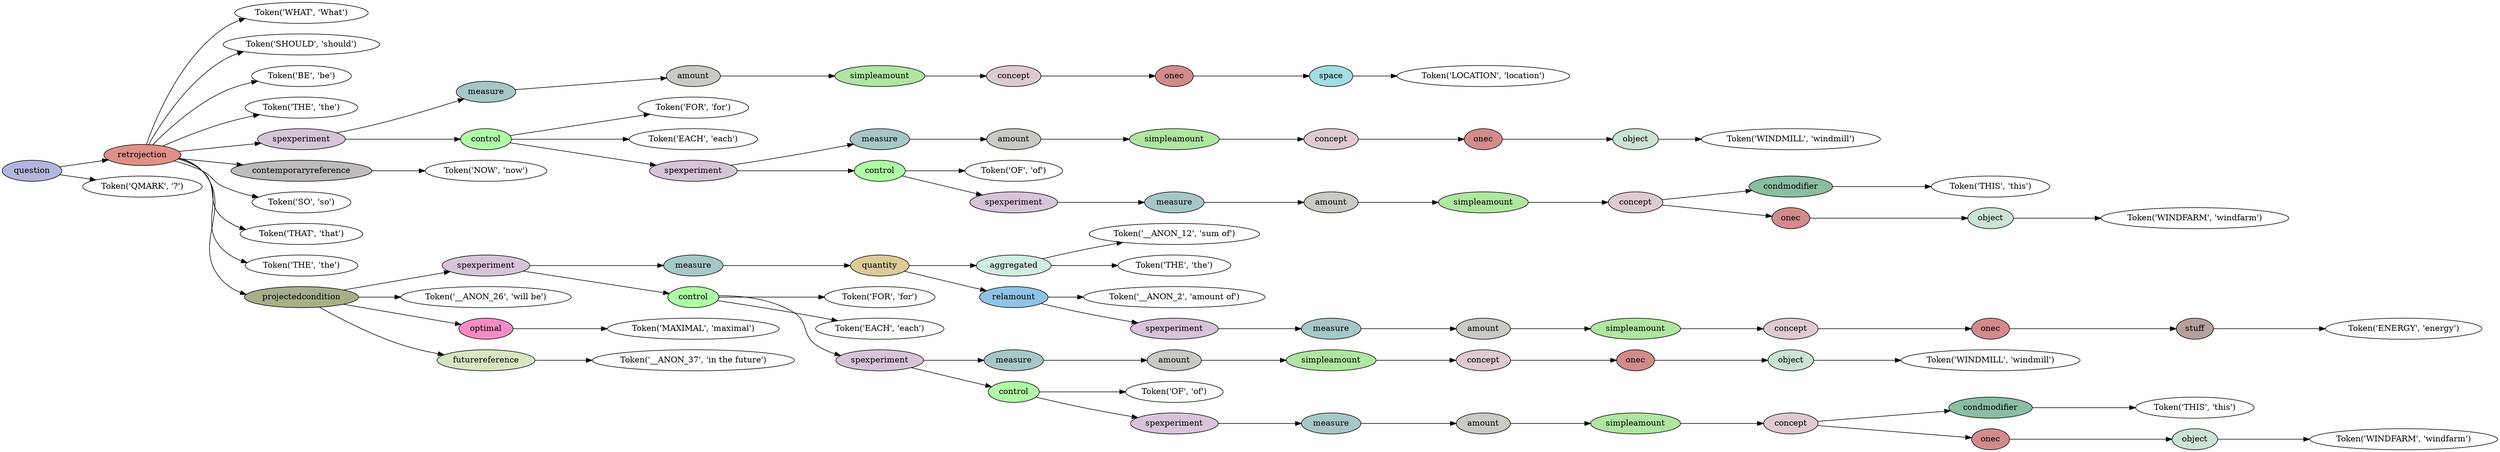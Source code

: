 digraph G {
rankdir=LR;
0 [label="Token('WHAT', 'What')"];
1 [label="Token('SHOULD', 'should')"];
2 [label="Token('BE', 'be')"];
3 [label="Token('THE', 'the')"];
4 [label="Token('LOCATION', 'location')"];
5 [fillcolor="#a1dee1", label=space, style=filled];
5 -> 4;
6 [fillcolor="#d28b8a", label=onec, style=filled];
6 -> 5;
7 [fillcolor="#dfcad1", label=concept, style=filled];
7 -> 6;
8 [fillcolor="#afe6a1", label=simpleamount, style=filled];
8 -> 7;
9 [fillcolor="#c9cac4", label=amount, style=filled];
9 -> 8;
10 [fillcolor="#a6c7c8", label=measure, style=filled];
10 -> 9;
11 [label="Token('FOR', 'for')"];
12 [label="Token('EACH', 'each')"];
13 [label="Token('WINDMILL', 'windmill')"];
14 [fillcolor="#cbe4d3", label=object, style=filled];
14 -> 13;
15 [fillcolor="#d28b8a", label=onec, style=filled];
15 -> 14;
16 [fillcolor="#dfcad1", label=concept, style=filled];
16 -> 15;
17 [fillcolor="#afe6a1", label=simpleamount, style=filled];
17 -> 16;
18 [fillcolor="#c9cac4", label=amount, style=filled];
18 -> 17;
19 [fillcolor="#a6c7c8", label=measure, style=filled];
19 -> 18;
20 [label="Token('OF', 'of')"];
21 [label="Token('THIS', 'this')"];
22 [fillcolor="#89bea0", label=condmodifier, style=filled];
22 -> 21;
23 [label="Token('WINDFARM', 'windfarm')"];
24 [fillcolor="#cbe4d3", label=object, style=filled];
24 -> 23;
25 [fillcolor="#d28b8a", label=onec, style=filled];
25 -> 24;
26 [fillcolor="#dfcad1", label=concept, style=filled];
26 -> 22;
26 -> 25;
27 [fillcolor="#afe6a1", label=simpleamount, style=filled];
27 -> 26;
28 [fillcolor="#c9cac4", label=amount, style=filled];
28 -> 27;
29 [fillcolor="#a6c7c8", label=measure, style=filled];
29 -> 28;
30 [fillcolor="#d8c4d9", label=spexperiment, style=filled];
30 -> 29;
31 [fillcolor="#aefea5", label=control, style=filled];
31 -> 20;
31 -> 30;
32 [fillcolor="#d8c4d9", label=spexperiment, style=filled];
32 -> 19;
32 -> 31;
33 [fillcolor="#aefea5", label=control, style=filled];
33 -> 11;
33 -> 12;
33 -> 32;
34 [fillcolor="#d8c4d9", label=spexperiment, style=filled];
34 -> 10;
34 -> 33;
35 [label="Token('NOW', 'now')"];
36 [fillcolor="#bfbcbb", label=contemporaryreference, style=filled];
36 -> 35;
37 [label="Token('SO', 'so')"];
38 [label="Token('THAT', 'that')"];
39 [label="Token('THE', 'the')"];
40 [label="Token('__ANON_12', 'sum of')"];
41 [label="Token('THE', 'the')"];
42 [fillcolor="#d1eee2", label=aggregated, style=filled];
42 -> 40;
42 -> 41;
43 [label="Token('__ANON_2', 'amount of')"];
44 [label="Token('ENERGY', 'energy')"];
45 [fillcolor="#b5a09d", label=stuff, style=filled];
45 -> 44;
46 [fillcolor="#d28b8a", label=onec, style=filled];
46 -> 45;
47 [fillcolor="#dfcad1", label=concept, style=filled];
47 -> 46;
48 [fillcolor="#afe6a1", label=simpleamount, style=filled];
48 -> 47;
49 [fillcolor="#c9cac4", label=amount, style=filled];
49 -> 48;
50 [fillcolor="#a6c7c8", label=measure, style=filled];
50 -> 49;
51 [fillcolor="#d8c4d9", label=spexperiment, style=filled];
51 -> 50;
52 [fillcolor="#90c2e7", label=relamount, style=filled];
52 -> 43;
52 -> 51;
53 [fillcolor="#dcca98", label=quantity, style=filled];
53 -> 42;
53 -> 52;
54 [fillcolor="#a6c7c8", label=measure, style=filled];
54 -> 53;
55 [label="Token('FOR', 'for')"];
56 [label="Token('EACH', 'each')"];
57 [label="Token('WINDMILL', 'windmill')"];
58 [fillcolor="#cbe4d3", label=object, style=filled];
58 -> 57;
59 [fillcolor="#d28b8a", label=onec, style=filled];
59 -> 58;
60 [fillcolor="#dfcad1", label=concept, style=filled];
60 -> 59;
61 [fillcolor="#afe6a1", label=simpleamount, style=filled];
61 -> 60;
62 [fillcolor="#c9cac4", label=amount, style=filled];
62 -> 61;
63 [fillcolor="#a6c7c8", label=measure, style=filled];
63 -> 62;
64 [label="Token('OF', 'of')"];
65 [label="Token('THIS', 'this')"];
66 [fillcolor="#89bea0", label=condmodifier, style=filled];
66 -> 65;
67 [label="Token('WINDFARM', 'windfarm')"];
68 [fillcolor="#cbe4d3", label=object, style=filled];
68 -> 67;
69 [fillcolor="#d28b8a", label=onec, style=filled];
69 -> 68;
70 [fillcolor="#dfcad1", label=concept, style=filled];
70 -> 66;
70 -> 69;
71 [fillcolor="#afe6a1", label=simpleamount, style=filled];
71 -> 70;
72 [fillcolor="#c9cac4", label=amount, style=filled];
72 -> 71;
73 [fillcolor="#a6c7c8", label=measure, style=filled];
73 -> 72;
74 [fillcolor="#d8c4d9", label=spexperiment, style=filled];
74 -> 73;
75 [fillcolor="#aefea5", label=control, style=filled];
75 -> 64;
75 -> 74;
76 [fillcolor="#d8c4d9", label=spexperiment, style=filled];
76 -> 63;
76 -> 75;
77 [fillcolor="#aefea5", label=control, style=filled];
77 -> 55;
77 -> 56;
77 -> 76;
78 [fillcolor="#d8c4d9", label=spexperiment, style=filled];
78 -> 54;
78 -> 77;
79 [label="Token('__ANON_26', 'will be')"];
80 [label="Token('MAXIMAL', 'maximal')"];
81 [fillcolor="#f58bc3", label=optimal, style=filled];
81 -> 80;
82 [label="Token('__ANON_37', 'in the future')"];
83 [fillcolor="#d8e6c2", label=futurereference, style=filled];
83 -> 82;
84 [fillcolor="#a5b08a", label=projectedcondition, style=filled];
84 -> 78;
84 -> 79;
84 -> 81;
84 -> 83;
85 [fillcolor="#e19087", label=retrojection, style=filled];
85 -> 0;
85 -> 1;
85 -> 2;
85 -> 3;
85 -> 34;
85 -> 36;
85 -> 37;
85 -> 38;
85 -> 39;
85 -> 84;
86 [label="Token('QMARK', '?')"];
87 [fillcolor="#b4b6e0", label=question, style=filled];
87 -> 85;
87 -> 86;
}
